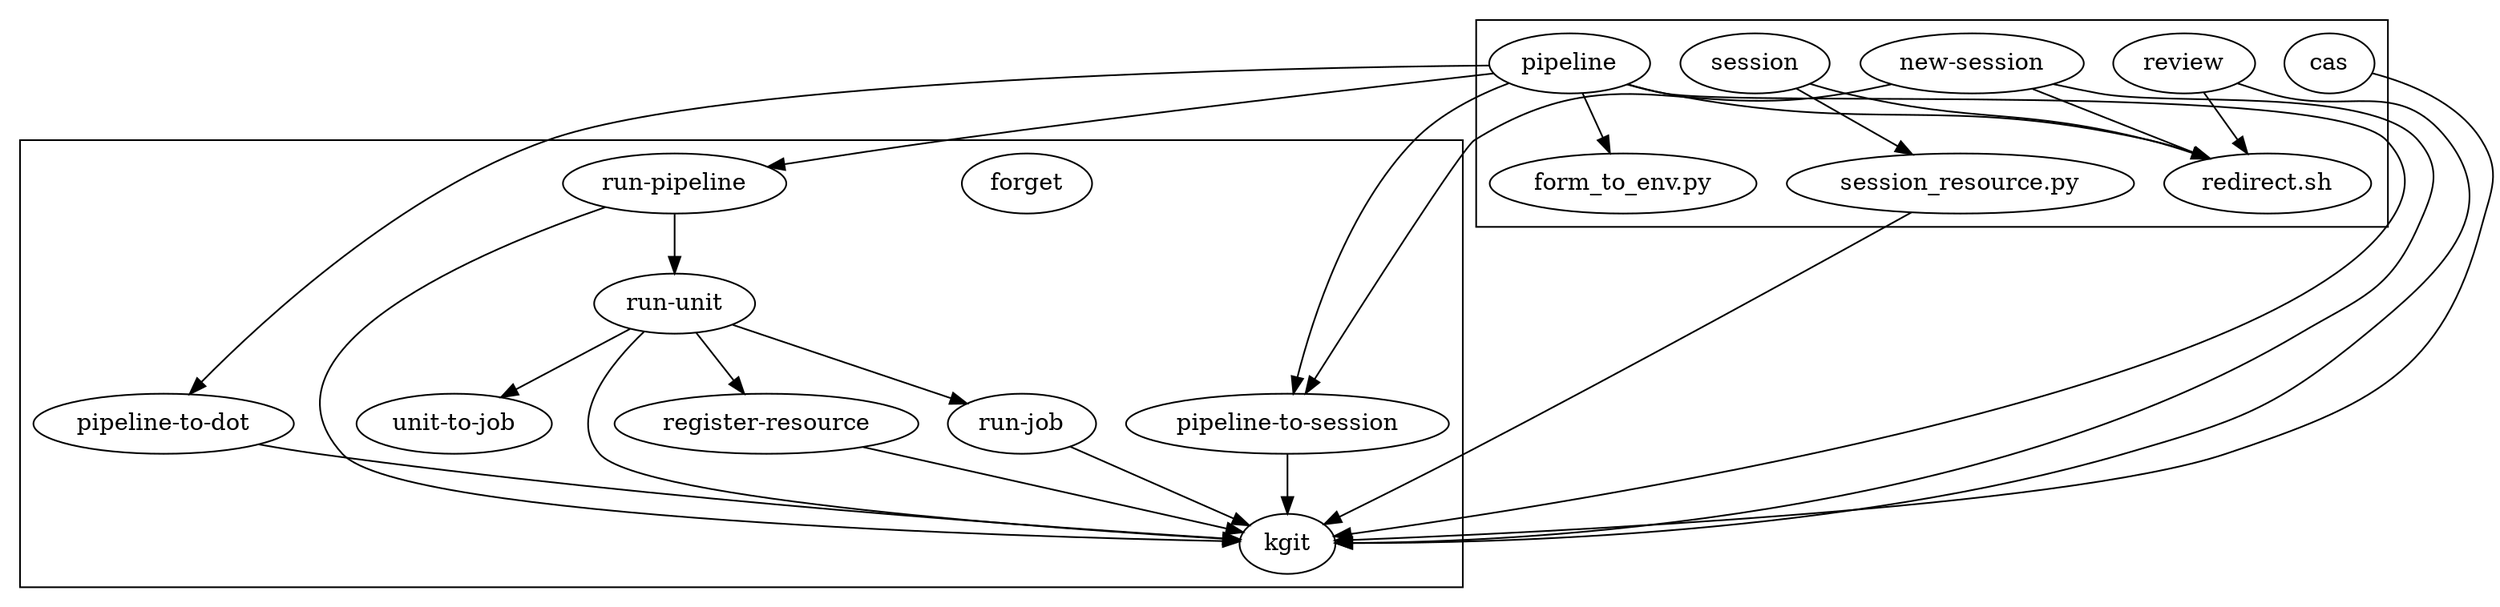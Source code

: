 // gvpr -c 'N[$.name=="kgit"]{delete(root, $)}' commands.dot | dot -Tx11

digraph G {
    subgraph cluster_root {
        forget;
        "pipeline-to-dot" -> kgit;
        "pipeline-to-session" -> kgit;
        "register-resource" -> kgit;
        "run-job" -> kgit;
        "run-pipeline" -> { "run-unit" kgit };
        "run-unit" -> { "register-resource" kgit "unit-to-job" "run-job"};
    }

    subgraph cluster_cgibin {
        cas -> kgit;
        "new-session" -> { kgit "pipeline-to-session" "redirect.sh" };
        pipeline -> { kgit "pipeline-to-session" "form_to_env.py" "run-pipeline" "redirect.sh" "pipeline-to-dot" };
        review -> { "redirect.sh" kgit };
        session -> { "redirect.sh" "session_resource.py" };
        "session_resource.py" -> kgit;
    }
}
